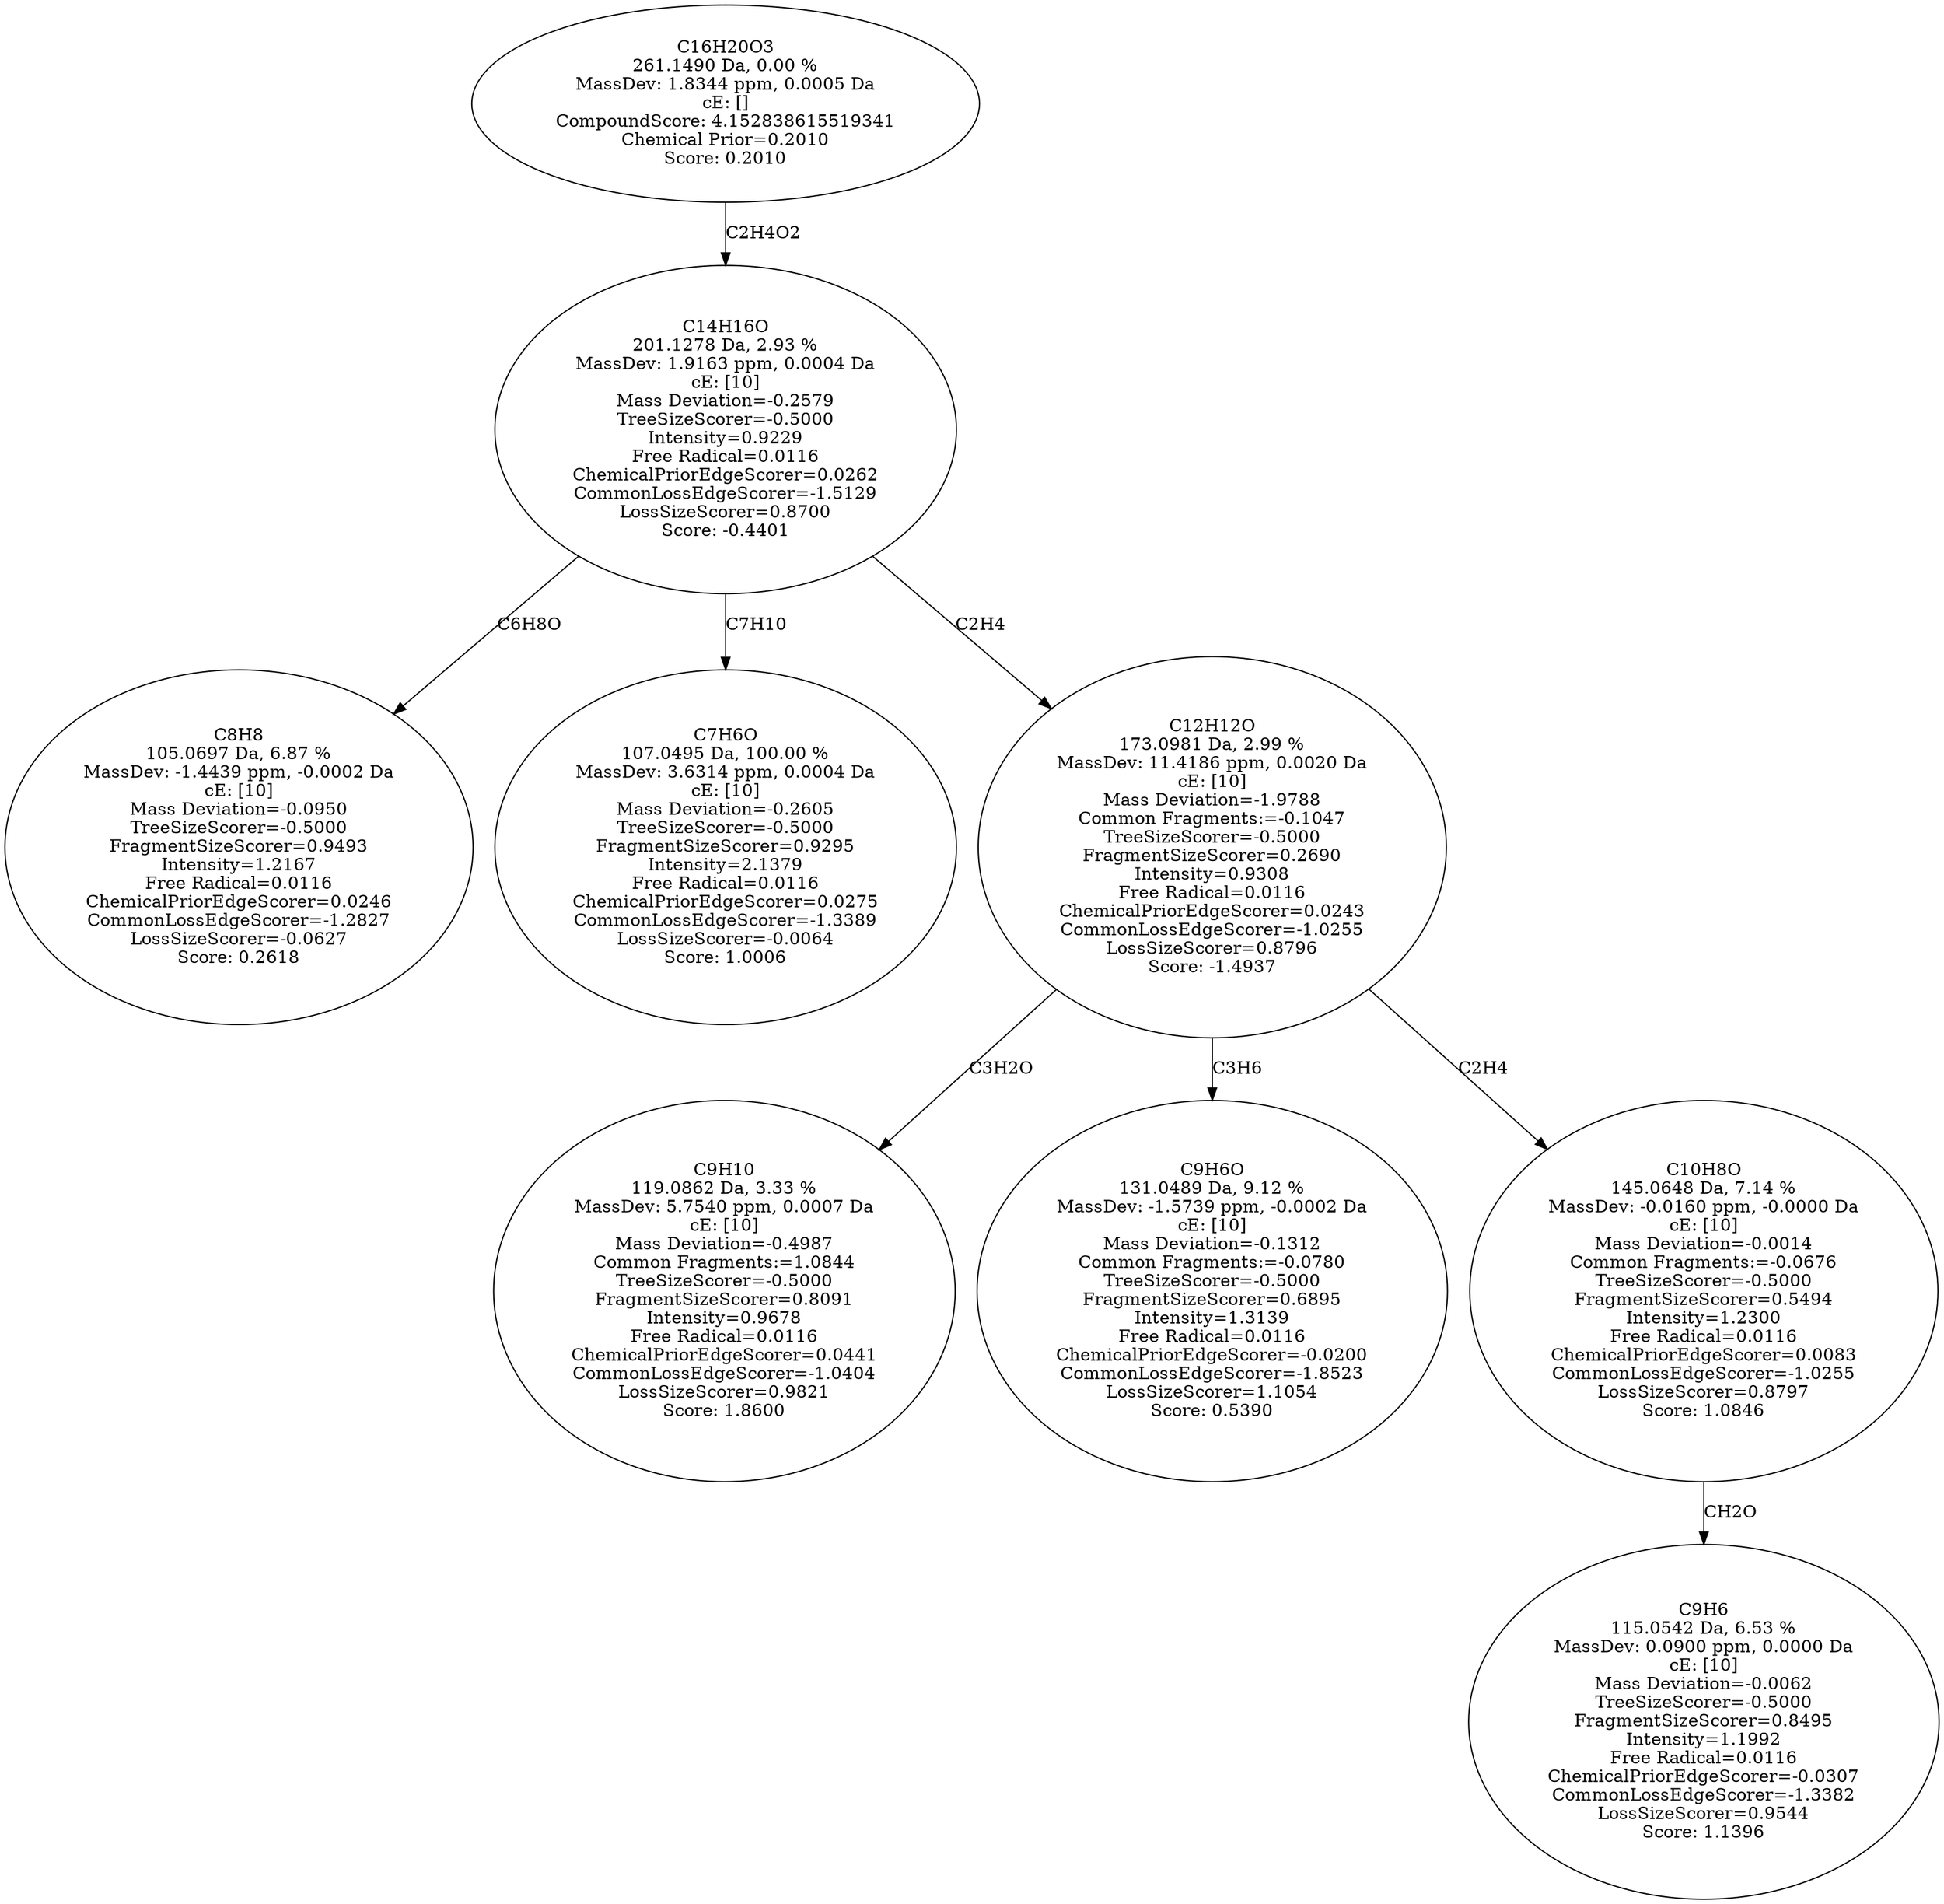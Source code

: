 strict digraph {
v1 [label="C8H8\n105.0697 Da, 6.87 %\nMassDev: -1.4439 ppm, -0.0002 Da\ncE: [10]\nMass Deviation=-0.0950\nTreeSizeScorer=-0.5000\nFragmentSizeScorer=0.9493\nIntensity=1.2167\nFree Radical=0.0116\nChemicalPriorEdgeScorer=0.0246\nCommonLossEdgeScorer=-1.2827\nLossSizeScorer=-0.0627\nScore: 0.2618"];
v2 [label="C7H6O\n107.0495 Da, 100.00 %\nMassDev: 3.6314 ppm, 0.0004 Da\ncE: [10]\nMass Deviation=-0.2605\nTreeSizeScorer=-0.5000\nFragmentSizeScorer=0.9295\nIntensity=2.1379\nFree Radical=0.0116\nChemicalPriorEdgeScorer=0.0275\nCommonLossEdgeScorer=-1.3389\nLossSizeScorer=-0.0064\nScore: 1.0006"];
v3 [label="C9H10\n119.0862 Da, 3.33 %\nMassDev: 5.7540 ppm, 0.0007 Da\ncE: [10]\nMass Deviation=-0.4987\nCommon Fragments:=1.0844\nTreeSizeScorer=-0.5000\nFragmentSizeScorer=0.8091\nIntensity=0.9678\nFree Radical=0.0116\nChemicalPriorEdgeScorer=0.0441\nCommonLossEdgeScorer=-1.0404\nLossSizeScorer=0.9821\nScore: 1.8600"];
v4 [label="C9H6O\n131.0489 Da, 9.12 %\nMassDev: -1.5739 ppm, -0.0002 Da\ncE: [10]\nMass Deviation=-0.1312\nCommon Fragments:=-0.0780\nTreeSizeScorer=-0.5000\nFragmentSizeScorer=0.6895\nIntensity=1.3139\nFree Radical=0.0116\nChemicalPriorEdgeScorer=-0.0200\nCommonLossEdgeScorer=-1.8523\nLossSizeScorer=1.1054\nScore: 0.5390"];
v5 [label="C9H6\n115.0542 Da, 6.53 %\nMassDev: 0.0900 ppm, 0.0000 Da\ncE: [10]\nMass Deviation=-0.0062\nTreeSizeScorer=-0.5000\nFragmentSizeScorer=0.8495\nIntensity=1.1992\nFree Radical=0.0116\nChemicalPriorEdgeScorer=-0.0307\nCommonLossEdgeScorer=-1.3382\nLossSizeScorer=0.9544\nScore: 1.1396"];
v6 [label="C10H8O\n145.0648 Da, 7.14 %\nMassDev: -0.0160 ppm, -0.0000 Da\ncE: [10]\nMass Deviation=-0.0014\nCommon Fragments:=-0.0676\nTreeSizeScorer=-0.5000\nFragmentSizeScorer=0.5494\nIntensity=1.2300\nFree Radical=0.0116\nChemicalPriorEdgeScorer=0.0083\nCommonLossEdgeScorer=-1.0255\nLossSizeScorer=0.8797\nScore: 1.0846"];
v7 [label="C12H12O\n173.0981 Da, 2.99 %\nMassDev: 11.4186 ppm, 0.0020 Da\ncE: [10]\nMass Deviation=-1.9788\nCommon Fragments:=-0.1047\nTreeSizeScorer=-0.5000\nFragmentSizeScorer=0.2690\nIntensity=0.9308\nFree Radical=0.0116\nChemicalPriorEdgeScorer=0.0243\nCommonLossEdgeScorer=-1.0255\nLossSizeScorer=0.8796\nScore: -1.4937"];
v8 [label="C14H16O\n201.1278 Da, 2.93 %\nMassDev: 1.9163 ppm, 0.0004 Da\ncE: [10]\nMass Deviation=-0.2579\nTreeSizeScorer=-0.5000\nIntensity=0.9229\nFree Radical=0.0116\nChemicalPriorEdgeScorer=0.0262\nCommonLossEdgeScorer=-1.5129\nLossSizeScorer=0.8700\nScore: -0.4401"];
v9 [label="C16H20O3\n261.1490 Da, 0.00 %\nMassDev: 1.8344 ppm, 0.0005 Da\ncE: []\nCompoundScore: 4.152838615519341\nChemical Prior=0.2010\nScore: 0.2010"];
v8 -> v1 [label="C6H8O"];
v8 -> v2 [label="C7H10"];
v7 -> v3 [label="C3H2O"];
v7 -> v4 [label="C3H6"];
v6 -> v5 [label="CH2O"];
v7 -> v6 [label="C2H4"];
v8 -> v7 [label="C2H4"];
v9 -> v8 [label="C2H4O2"];
}